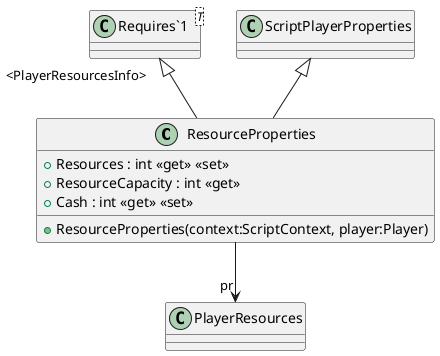 @startuml
class ResourceProperties {
    + ResourceProperties(context:ScriptContext, player:Player)
    + Resources : int <<get>> <<set>>
    + ResourceCapacity : int <<get>>
    + Cash : int <<get>> <<set>>
}
class "Requires`1"<T> {
}
ScriptPlayerProperties <|-- ResourceProperties
"Requires`1" "<PlayerResourcesInfo>" <|-- ResourceProperties
ResourceProperties --> "pr" PlayerResources
@enduml
